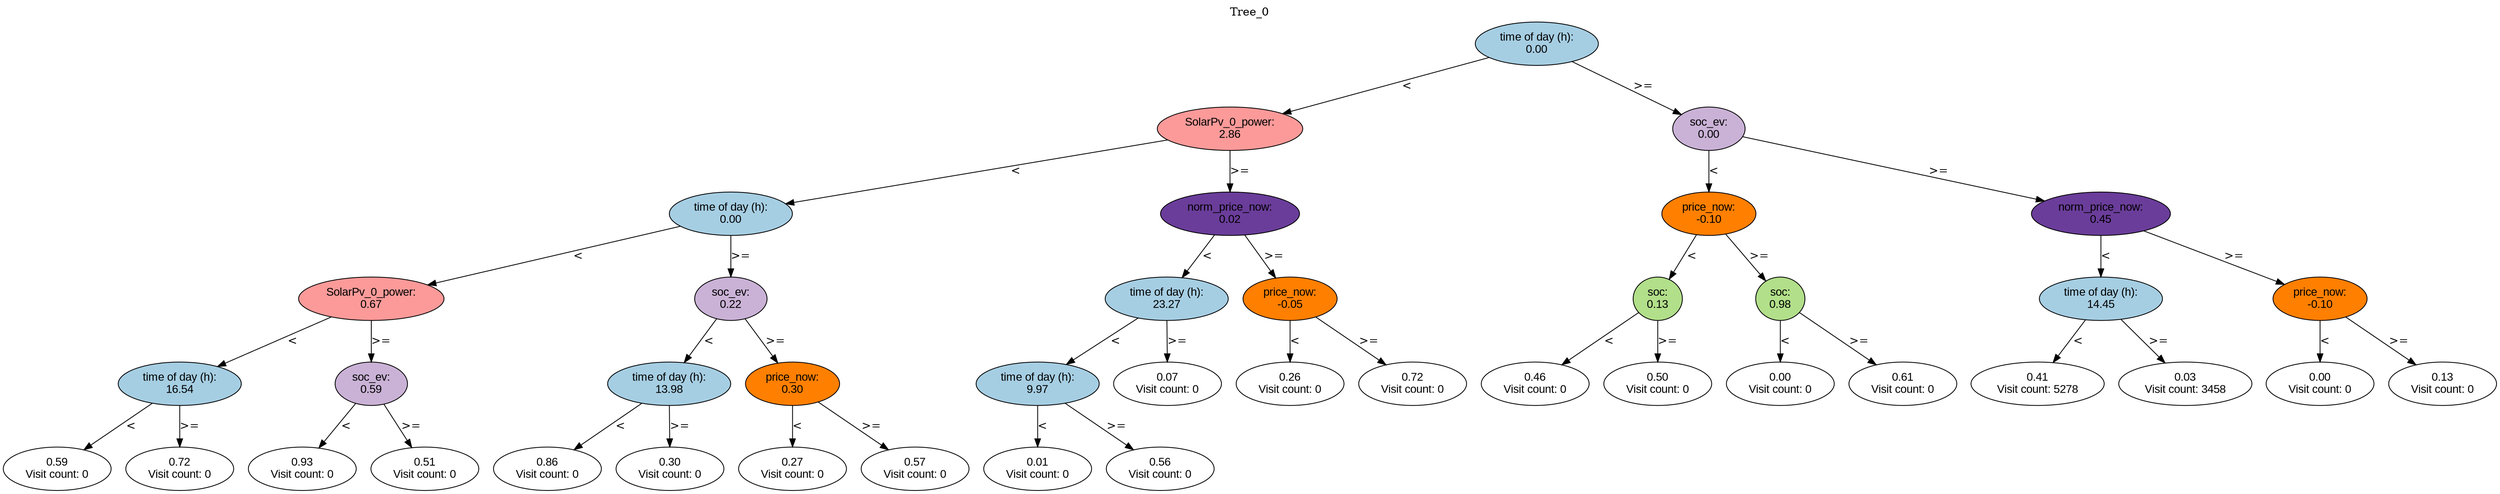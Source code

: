digraph BST {
    node [fontname="Arial" style=filled colorscheme=paired12];
    0 [ label = "time of day (h):
0.00" fillcolor=1];
    1 [ label = "SolarPv_0_power:
2.86" fillcolor=5];
    2 [ label = "time of day (h):
0.00" fillcolor=1];
    3 [ label = "SolarPv_0_power:
0.67" fillcolor=5];
    4 [ label = "time of day (h):
16.54" fillcolor=1];
    5 [ label = "0.59
Visit count: 0" fillcolor=white];
    6 [ label = "0.72
Visit count: 0" fillcolor=white];
    7 [ label = "soc_ev:
0.59" fillcolor=9];
    8 [ label = "0.93
Visit count: 0" fillcolor=white];
    9 [ label = "0.51
Visit count: 0" fillcolor=white];
    10 [ label = "soc_ev:
0.22" fillcolor=9];
    11 [ label = "time of day (h):
13.98" fillcolor=1];
    12 [ label = "0.86
Visit count: 0" fillcolor=white];
    13 [ label = "0.30
Visit count: 0" fillcolor=white];
    14 [ label = "price_now:
0.30" fillcolor=8];
    15 [ label = "0.27
Visit count: 0" fillcolor=white];
    16 [ label = "0.57
Visit count: 0" fillcolor=white];
    17 [ label = "norm_price_now:
0.02" fillcolor=10];
    18 [ label = "time of day (h):
23.27" fillcolor=1];
    19 [ label = "time of day (h):
9.97" fillcolor=1];
    20 [ label = "0.01
Visit count: 0" fillcolor=white];
    21 [ label = "0.56
Visit count: 0" fillcolor=white];
    22 [ label = "0.07
Visit count: 0" fillcolor=white];
    23 [ label = "price_now:
-0.05" fillcolor=8];
    24 [ label = "0.26
Visit count: 0" fillcolor=white];
    25 [ label = "0.72
Visit count: 0" fillcolor=white];
    26 [ label = "soc_ev:
0.00" fillcolor=9];
    27 [ label = "price_now:
-0.10" fillcolor=8];
    28 [ label = "soc:
0.13" fillcolor=3];
    29 [ label = "0.46
Visit count: 0" fillcolor=white];
    30 [ label = "0.50
Visit count: 0" fillcolor=white];
    31 [ label = "soc:
0.98" fillcolor=3];
    32 [ label = "0.00
Visit count: 0" fillcolor=white];
    33 [ label = "0.61
Visit count: 0" fillcolor=white];
    34 [ label = "norm_price_now:
0.45" fillcolor=10];
    35 [ label = "time of day (h):
14.45" fillcolor=1];
    36 [ label = "0.41
Visit count: 5278" fillcolor=white];
    37 [ label = "0.03
Visit count: 3458" fillcolor=white];
    38 [ label = "price_now:
-0.10" fillcolor=8];
    39 [ label = "0.00
Visit count: 0" fillcolor=white];
    40 [ label = "0.13
Visit count: 0" fillcolor=white];

    0  -> 1[ label = "<"];
    0  -> 26[ label = ">="];
    1  -> 2[ label = "<"];
    1  -> 17[ label = ">="];
    2  -> 3[ label = "<"];
    2  -> 10[ label = ">="];
    3  -> 4[ label = "<"];
    3  -> 7[ label = ">="];
    4  -> 5[ label = "<"];
    4  -> 6[ label = ">="];
    7  -> 8[ label = "<"];
    7  -> 9[ label = ">="];
    10  -> 11[ label = "<"];
    10  -> 14[ label = ">="];
    11  -> 12[ label = "<"];
    11  -> 13[ label = ">="];
    14  -> 15[ label = "<"];
    14  -> 16[ label = ">="];
    17  -> 18[ label = "<"];
    17  -> 23[ label = ">="];
    18  -> 19[ label = "<"];
    18  -> 22[ label = ">="];
    19  -> 20[ label = "<"];
    19  -> 21[ label = ">="];
    23  -> 24[ label = "<"];
    23  -> 25[ label = ">="];
    26  -> 27[ label = "<"];
    26  -> 34[ label = ">="];
    27  -> 28[ label = "<"];
    27  -> 31[ label = ">="];
    28  -> 29[ label = "<"];
    28  -> 30[ label = ">="];
    31  -> 32[ label = "<"];
    31  -> 33[ label = ">="];
    34  -> 35[ label = "<"];
    34  -> 38[ label = ">="];
    35  -> 36[ label = "<"];
    35  -> 37[ label = ">="];
    38  -> 39[ label = "<"];
    38  -> 40[ label = ">="];

    labelloc="t";
    label="Tree_0";
}